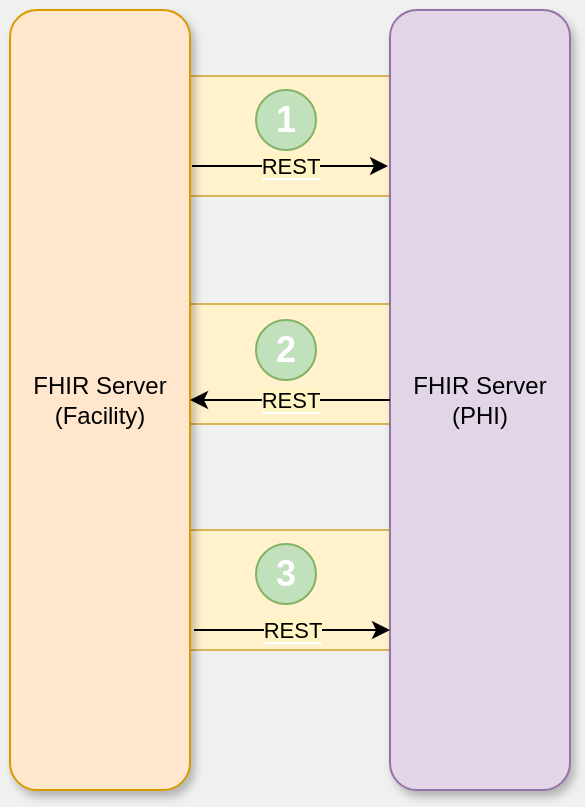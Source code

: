 <mxfile version="13.6.9" type="github"><diagram id="prtHgNgQTEPvFCAcTncT" name="Page-1"><mxGraphModel dx="1826" dy="817" grid="1" gridSize="10" guides="1" tooltips="1" connect="1" arrows="1" fold="1" page="0" pageScale="1" pageWidth="827" pageHeight="1169" background="#F0F0F0" math="0" shadow="0"><root><mxCell id="0"/><mxCell id="1" parent="0"/><mxCell id="ULEe8CVzTUl602ywroZ1-12" value="" style="rounded=0;whiteSpace=wrap;html=1;fillColor=#fff2cc;strokeColor=#d6b656;" vertex="1" parent="1"><mxGeometry x="-110" y="400" width="120" height="60" as="geometry"/></mxCell><mxCell id="ULEe8CVzTUl602ywroZ1-10" value="" style="rounded=0;whiteSpace=wrap;html=1;fillColor=#fff2cc;strokeColor=#d6b656;" vertex="1" parent="1"><mxGeometry x="-110" y="287" width="120" height="60" as="geometry"/></mxCell><mxCell id="ULEe8CVzTUl602ywroZ1-8" value="" style="rounded=0;whiteSpace=wrap;html=1;fillColor=#fff2cc;strokeColor=#d6b656;" vertex="1" parent="1"><mxGeometry x="-110" y="173" width="120" height="60" as="geometry"/></mxCell><mxCell id="C4NGRlxyy_g65lEFCXzj-3" value="FHIR&amp;nbsp;Server (PHI)" style="rounded=1;whiteSpace=wrap;html=1;fillColor=#e1d5e7;shadow=1;strokeColor=#9673a6;" parent="1" vertex="1"><mxGeometry y="140" width="90" height="390" as="geometry"/></mxCell><mxCell id="C4NGRlxyy_g65lEFCXzj-23" value="&lt;span style=&quot;background-color: rgb(255 , 244 , 195)&quot;&gt;REST&lt;/span&gt;" style="edgeStyle=orthogonalEdgeStyle;rounded=0;orthogonalLoop=1;jettySize=auto;html=1;exitX=1.011;exitY=0.2;exitDx=0;exitDy=0;entryX=-0.011;entryY=0.2;entryDx=0;entryDy=0;strokeColor=#000000;entryPerimeter=0;exitPerimeter=0;" parent="1" source="C4NGRlxyy_g65lEFCXzj-20" target="C4NGRlxyy_g65lEFCXzj-3" edge="1"><mxGeometry relative="1" as="geometry"/></mxCell><mxCell id="C4NGRlxyy_g65lEFCXzj-20" value="FHIR&amp;nbsp;Server (Facility)" style="rounded=1;whiteSpace=wrap;html=1;fillColor=#ffe6cc;shadow=1;strokeColor=#d79b00;" parent="1" vertex="1"><mxGeometry x="-190" y="140" width="90" height="390" as="geometry"/></mxCell><mxCell id="6wllx-ECjrWB_K7baaXf-1" value="&lt;h2&gt;&lt;font color=&quot;#ffffff&quot;&gt;1&lt;/font&gt;&lt;/h2&gt;" style="ellipse;whiteSpace=wrap;html=1;aspect=fixed;strokeColor=#82b366;fillColor=#C1E0BC;" parent="1" vertex="1"><mxGeometry x="-67" y="180" width="30" height="30" as="geometry"/></mxCell><mxCell id="ULEe8CVzTUl602ywroZ1-11" value="&lt;h2&gt;&lt;font color=&quot;#ffffff&quot;&gt;2&lt;/font&gt;&lt;/h2&gt;" style="ellipse;whiteSpace=wrap;html=1;aspect=fixed;strokeColor=#82b366;fillColor=#C1E0BC;" vertex="1" parent="1"><mxGeometry x="-67" y="295" width="30" height="30" as="geometry"/></mxCell><mxCell id="ULEe8CVzTUl602ywroZ1-1" value="&lt;span style=&quot;background-color: rgb(255 , 244 , 195)&quot;&gt;REST&lt;/span&gt;" style="edgeStyle=orthogonalEdgeStyle;rounded=1;orthogonalLoop=1;jettySize=auto;html=1;exitX=0;exitY=0.5;exitDx=0;exitDy=0;entryX=1;entryY=0.5;entryDx=0;entryDy=0;strokeColor=#000000;" edge="1" parent="1" source="C4NGRlxyy_g65lEFCXzj-3" target="C4NGRlxyy_g65lEFCXzj-20"><mxGeometry relative="1" as="geometry"><mxPoint x="-110" y="610" as="sourcePoint"/><mxPoint x="-10" y="610" as="targetPoint"/></mxGeometry></mxCell><mxCell id="ULEe8CVzTUl602ywroZ1-13" value="&lt;h2&gt;&lt;font color=&quot;#ffffff&quot;&gt;3&lt;/font&gt;&lt;/h2&gt;" style="ellipse;whiteSpace=wrap;html=1;aspect=fixed;strokeColor=#82b366;fillColor=#C1E0BC;" vertex="1" parent="1"><mxGeometry x="-67" y="407" width="30" height="30" as="geometry"/></mxCell><mxCell id="ULEe8CVzTUl602ywroZ1-14" value="&lt;span style=&quot;background-color: rgb(255 , 244 , 195)&quot;&gt;REST&lt;/span&gt;" style="edgeStyle=orthogonalEdgeStyle;rounded=0;orthogonalLoop=1;jettySize=auto;html=1;exitX=1.011;exitY=0.2;exitDx=0;exitDy=0;entryX=-0.011;entryY=0.2;entryDx=0;entryDy=0;strokeColor=#000000;entryPerimeter=0;exitPerimeter=0;" edge="1" parent="1"><mxGeometry relative="1" as="geometry"><mxPoint x="-98.02" y="450" as="sourcePoint"/><mxPoint x="-8.882e-15" y="450" as="targetPoint"/></mxGeometry></mxCell></root></mxGraphModel></diagram></mxfile>